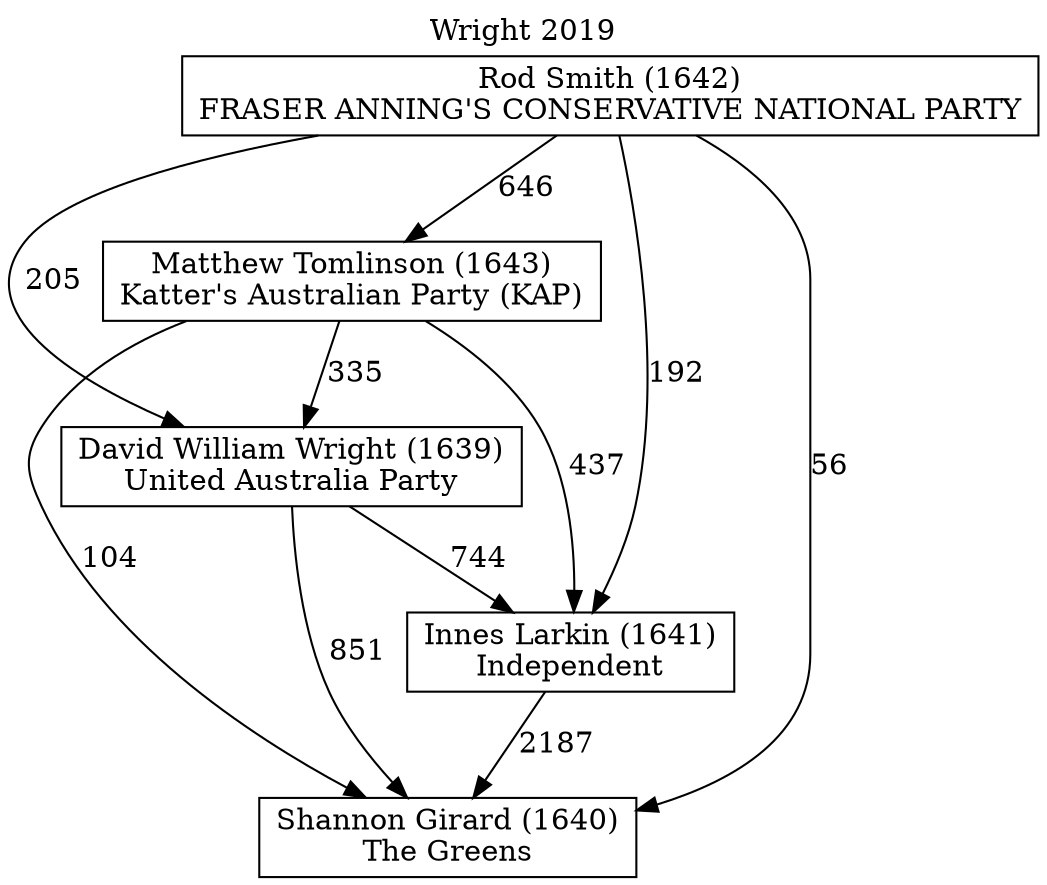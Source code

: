 // House preference flow
digraph "Shannon Girard (1640)_Wright_2019" {
	graph [label="Wright 2019" labelloc=t mclimit=10]
	node [shape=box]
	"David William Wright (1639)" [label="David William Wright (1639)
United Australia Party"]
	"Innes Larkin (1641)" [label="Innes Larkin (1641)
Independent"]
	"Matthew Tomlinson (1643)" [label="Matthew Tomlinson (1643)
Katter's Australian Party (KAP)"]
	"Rod Smith (1642)" [label="Rod Smith (1642)
FRASER ANNING'S CONSERVATIVE NATIONAL PARTY"]
	"Shannon Girard (1640)" [label="Shannon Girard (1640)
The Greens"]
	"David William Wright (1639)" -> "Innes Larkin (1641)" [label=744]
	"David William Wright (1639)" -> "Shannon Girard (1640)" [label=851]
	"Innes Larkin (1641)" -> "Shannon Girard (1640)" [label=2187]
	"Matthew Tomlinson (1643)" -> "David William Wright (1639)" [label=335]
	"Matthew Tomlinson (1643)" -> "Innes Larkin (1641)" [label=437]
	"Matthew Tomlinson (1643)" -> "Shannon Girard (1640)" [label=104]
	"Rod Smith (1642)" -> "David William Wright (1639)" [label=205]
	"Rod Smith (1642)" -> "Innes Larkin (1641)" [label=192]
	"Rod Smith (1642)" -> "Matthew Tomlinson (1643)" [label=646]
	"Rod Smith (1642)" -> "Shannon Girard (1640)" [label=56]
}
